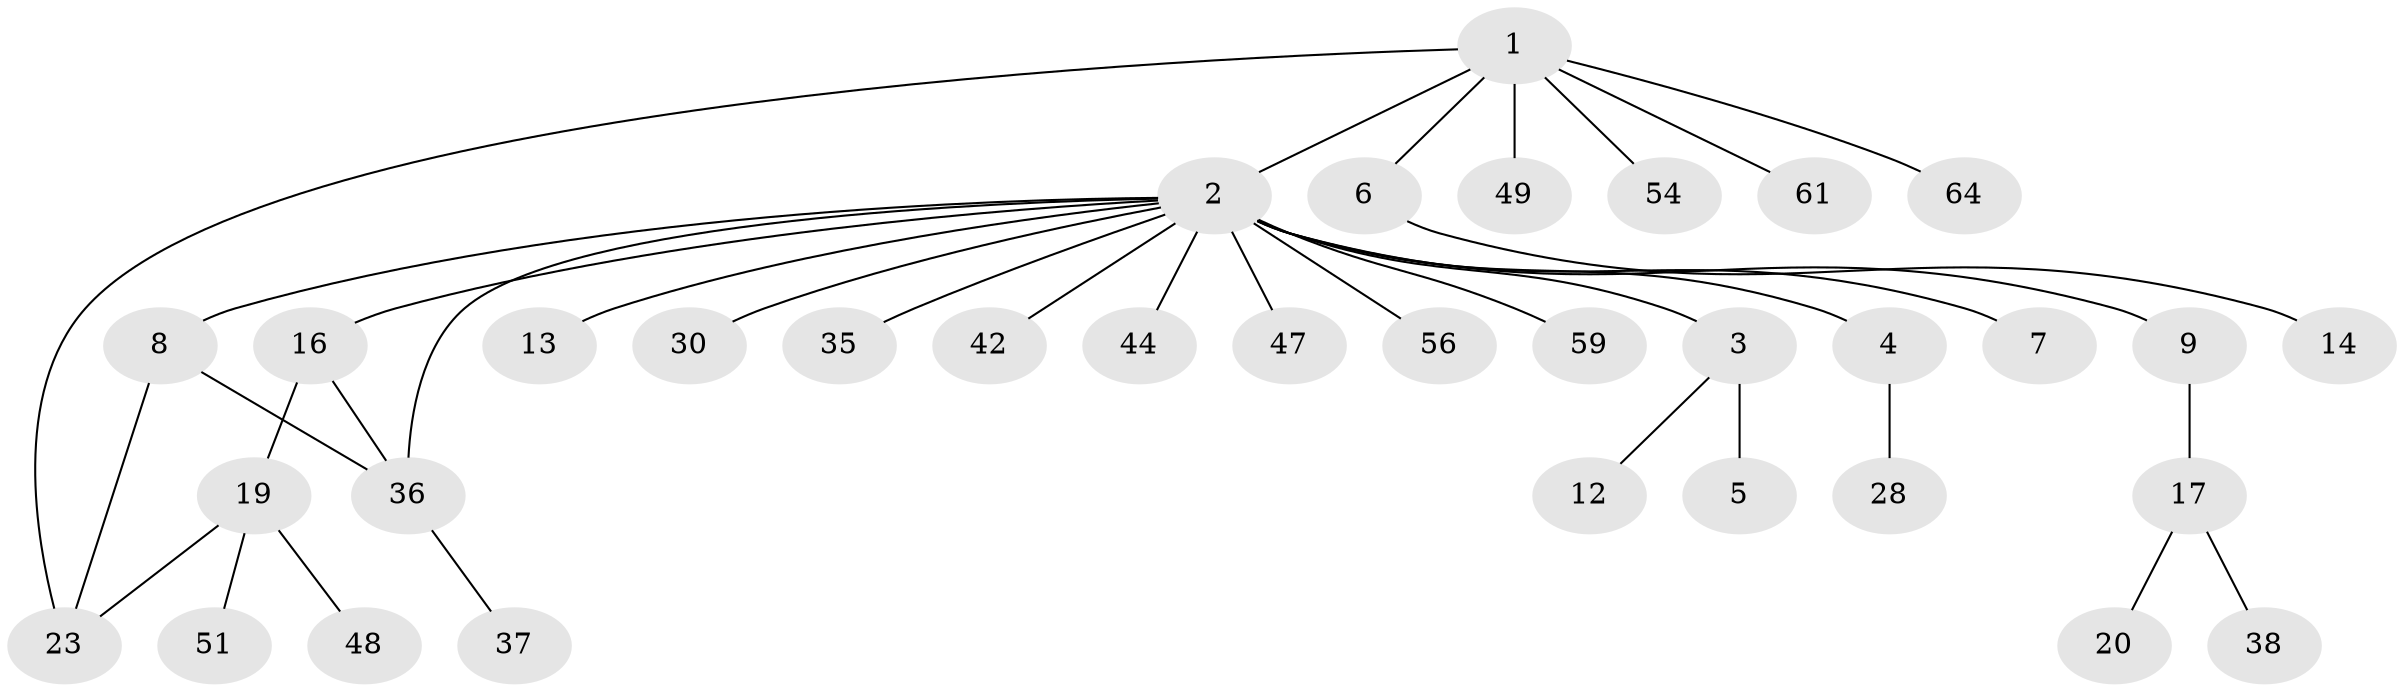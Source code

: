 // original degree distribution, {7: 0.029411764705882353, 17: 0.014705882352941176, 4: 0.07352941176470588, 3: 0.10294117647058823, 2: 0.16176470588235295, 5: 0.029411764705882353, 1: 0.5882352941176471}
// Generated by graph-tools (version 1.1) at 2025/14/03/09/25 04:14:22]
// undirected, 34 vertices, 37 edges
graph export_dot {
graph [start="1"]
  node [color=gray90,style=filled];
  1;
  2;
  3 [super="+68+11"];
  4 [super="+26+10"];
  5 [super="+39"];
  6 [super="+27+58+52"];
  7;
  8 [super="+33+22+67"];
  9 [super="+15+32"];
  12 [super="+63"];
  13 [super="+57+53"];
  14 [super="+62"];
  16 [super="+18+31+29"];
  17;
  19 [super="+21+24"];
  20;
  23 [super="+40"];
  28;
  30;
  35;
  36 [super="+50+55+41"];
  37;
  38;
  42;
  44;
  47 [super="+66"];
  48;
  49;
  51;
  54 [super="+60"];
  56;
  59 [super="+65"];
  61;
  64;
  1 -- 2;
  1 -- 6;
  1 -- 23;
  1 -- 49;
  1 -- 54;
  1 -- 61;
  1 -- 64;
  2 -- 3;
  2 -- 4;
  2 -- 7;
  2 -- 8;
  2 -- 9 [weight=2];
  2 -- 13;
  2 -- 16;
  2 -- 30;
  2 -- 35;
  2 -- 36;
  2 -- 42;
  2 -- 44;
  2 -- 47;
  2 -- 56;
  2 -- 59;
  3 -- 5;
  3 -- 12;
  4 -- 28;
  6 -- 14;
  8 -- 36;
  8 -- 23;
  9 -- 17;
  16 -- 19;
  16 -- 36;
  17 -- 20;
  17 -- 38;
  19 -- 48;
  19 -- 51;
  19 -- 23;
  36 -- 37;
}
